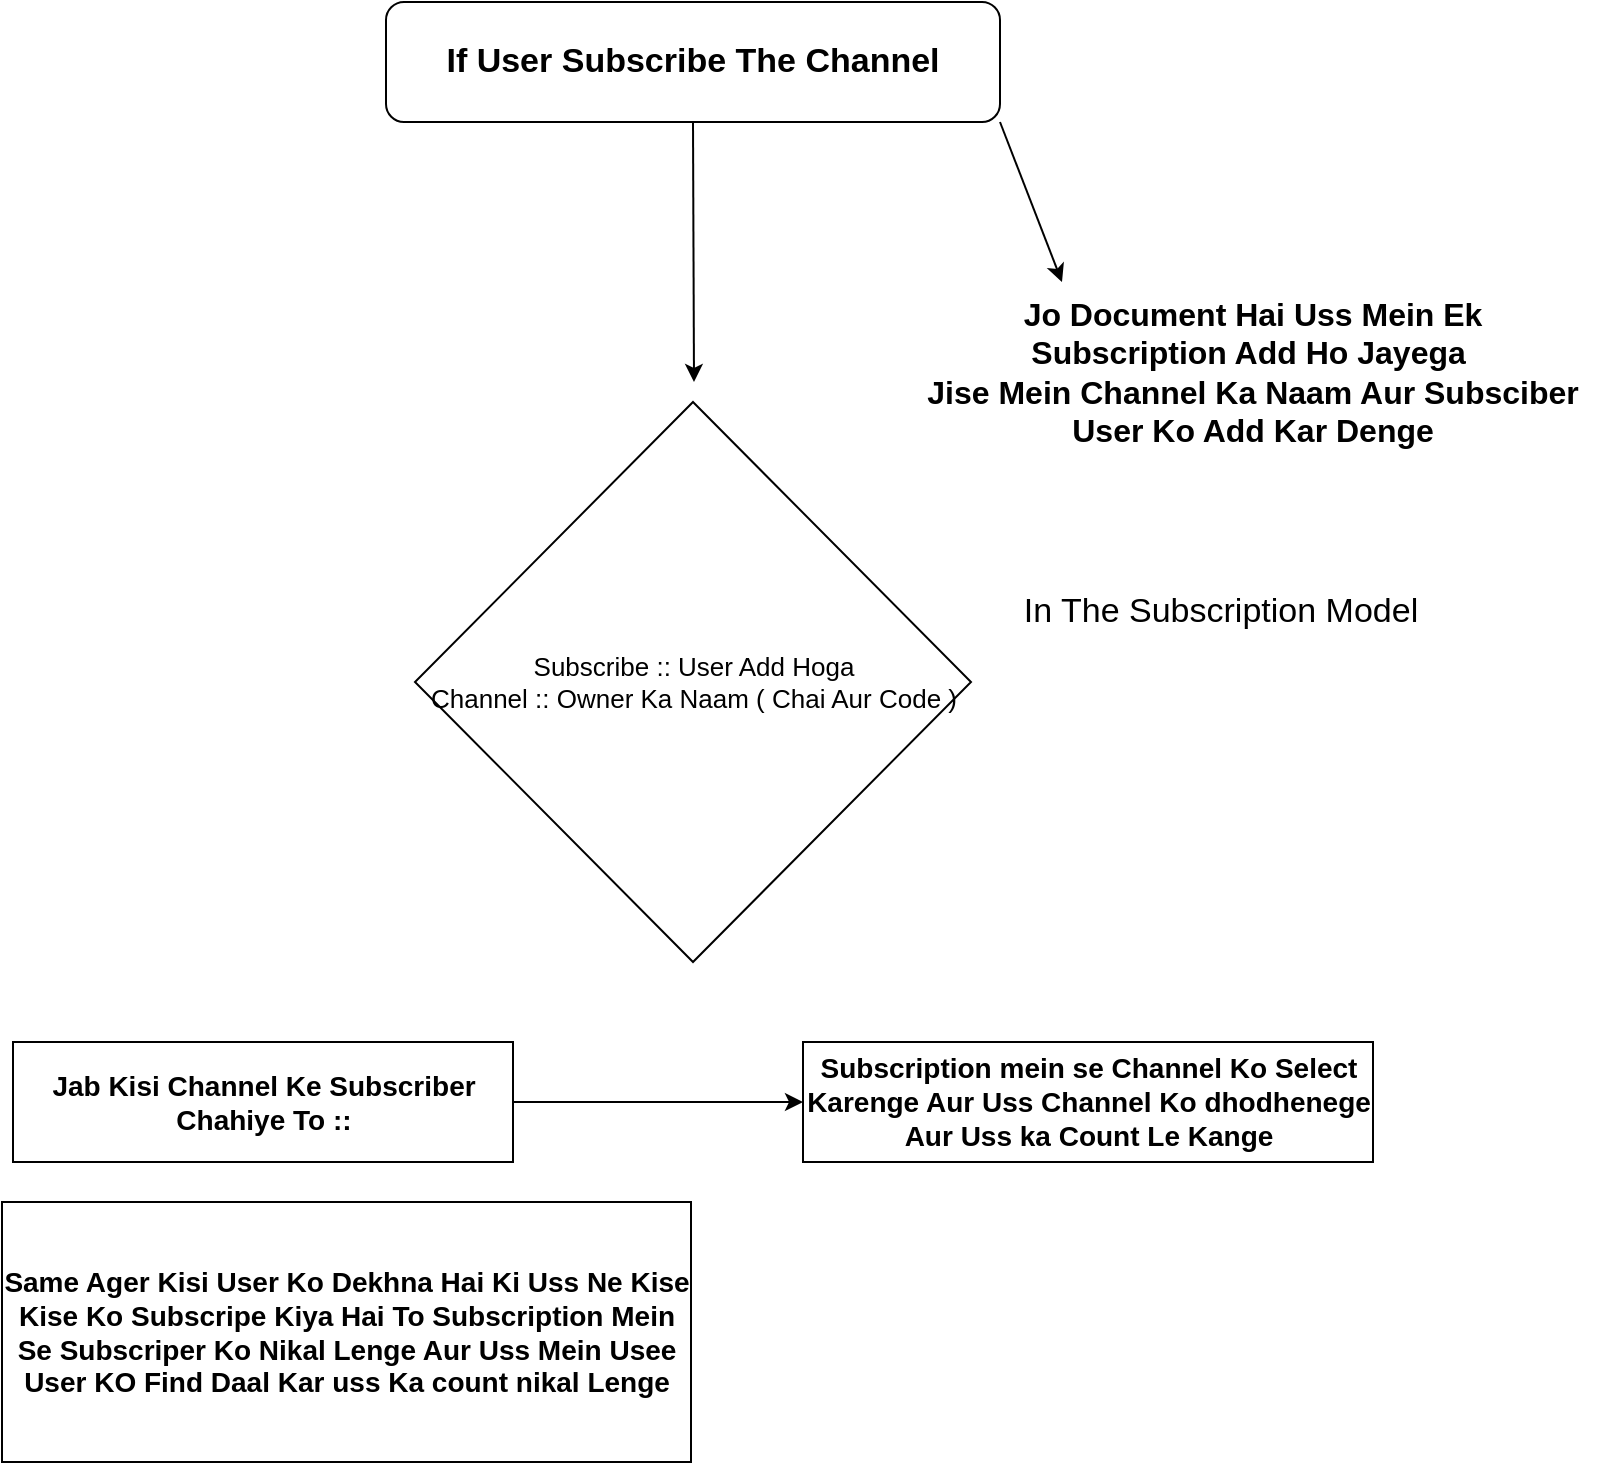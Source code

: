 <mxfile>
    <diagram id="zUdO87sfN6NGNAvaqnXG" name="Page-1">
        <mxGraphModel dx="1099" dy="768" grid="1" gridSize="10" guides="1" tooltips="1" connect="1" arrows="1" fold="1" page="1" pageScale="1" pageWidth="850" pageHeight="1100" math="0" shadow="0">
            <root>
                <mxCell id="0"/>
                <mxCell id="1" parent="0"/>
                <mxCell id="6" value="If User Subscribe The Channel" style="rounded=1;whiteSpace=wrap;html=1;fontSize=17;fontStyle=1" parent="1" vertex="1">
                    <mxGeometry x="692" y="30" width="307" height="60" as="geometry"/>
                </mxCell>
                <mxCell id="9" value="" style="endArrow=classic;html=1;fontSize=17;exitX=0.5;exitY=1;exitDx=0;exitDy=0;" parent="1" source="6" edge="1">
                    <mxGeometry width="50" height="50" relative="1" as="geometry">
                        <mxPoint x="870" y="300" as="sourcePoint"/>
                        <mxPoint x="846" y="220" as="targetPoint"/>
                    </mxGeometry>
                </mxCell>
                <mxCell id="10" value="Subscribe :: User Add Hoga&lt;br style=&quot;font-size: 13px;&quot;&gt;Channel :: Owner Ka Naam ( Chai Aur Code )&lt;br style=&quot;font-size: 13px;&quot;&gt;" style="rhombus;whiteSpace=wrap;html=1;fontSize=13;" parent="1" vertex="1">
                    <mxGeometry x="706.5" y="230" width="278" height="280" as="geometry"/>
                </mxCell>
                <mxCell id="13" value="In The Subscription Model" style="text;html=1;align=center;verticalAlign=middle;resizable=0;points=[];autosize=1;strokeColor=none;fillColor=none;fontSize=17;" parent="1" vertex="1">
                    <mxGeometry x="999" y="320" width="220" height="30" as="geometry"/>
                </mxCell>
                <mxCell id="16" value="" style="edgeStyle=none;html=1;fontSize=13;" parent="1" source="14" target="15" edge="1">
                    <mxGeometry relative="1" as="geometry"/>
                </mxCell>
                <mxCell id="14" value="Jab Kisi Channel Ke Subscriber Chahiye To ::" style="rounded=0;whiteSpace=wrap;html=1;fontSize=14;fontStyle=1" parent="1" vertex="1">
                    <mxGeometry x="505.5" y="550" width="250" height="60" as="geometry"/>
                </mxCell>
                <mxCell id="15" value="Subscription mein se Channel Ko Select Karenge Aur Uss Channel Ko dhodhenege Aur Uss ka Count Le Kange" style="whiteSpace=wrap;html=1;fontSize=14;rounded=0;fontStyle=1" parent="1" vertex="1">
                    <mxGeometry x="900.5" y="550" width="285" height="60" as="geometry"/>
                </mxCell>
                <mxCell id="17" value="" style="endArrow=classic;html=1;fontSize=13;exitX=1;exitY=1;exitDx=0;exitDy=0;" parent="1" source="6" edge="1">
                    <mxGeometry width="50" height="50" relative="1" as="geometry">
                        <mxPoint x="950" y="330" as="sourcePoint"/>
                        <mxPoint x="1030" y="170" as="targetPoint"/>
                    </mxGeometry>
                </mxCell>
                <mxCell id="18" value="&lt;font style=&quot;font-size: 16px;&quot;&gt;&lt;b&gt;Jo Document Hai Uss Mein Ek &lt;br&gt;Subscription Add Ho Jayega&amp;nbsp;&lt;br&gt;Jise Mein Channel Ka Naam Aur Subsciber &lt;br style=&quot;&quot;&gt;User Ko Add Kar Denge&lt;/b&gt;&lt;/font&gt;" style="text;html=1;align=center;verticalAlign=middle;resizable=0;points=[];autosize=1;strokeColor=none;fillColor=none;fontSize=13;" parent="1" vertex="1">
                    <mxGeometry x="950" y="170" width="350" height="90" as="geometry"/>
                </mxCell>
                <mxCell id="19" value="Same Ager Kisi User Ko Dekhna Hai Ki Uss Ne Kise Kise Ko Subscripe Kiya Hai To Subscription Mein Se Subscriper Ko Nikal Lenge Aur Uss Mein Usee User KO Find Daal Kar uss Ka count nikal Lenge" style="rounded=0;whiteSpace=wrap;html=1;fontSize=14;fontStyle=1" vertex="1" parent="1">
                    <mxGeometry x="500" y="630" width="344.5" height="130" as="geometry"/>
                </mxCell>
            </root>
        </mxGraphModel>
    </diagram>
</mxfile>